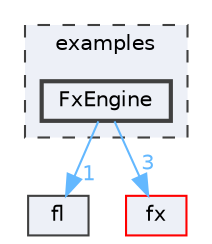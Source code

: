 digraph "/home/runner/work/FastLED/FastLED/examples/FxEngine"
{
 // INTERACTIVE_SVG=YES
 // LATEX_PDF_SIZE
  bgcolor="transparent";
  edge [fontname=Helvetica,fontsize=10,labelfontname=Helvetica,labelfontsize=10];
  node [fontname=Helvetica,fontsize=10,shape=box,height=0.2,width=0.4];
  compound=true
  subgraph clusterdir_d28a4824dc47e487b107a5db32ef43c4 {
    graph [ bgcolor="#edf0f7", pencolor="grey25", label="examples", fontname=Helvetica,fontsize=10 style="filled,dashed", URL="dir_d28a4824dc47e487b107a5db32ef43c4.html",tooltip=""]
  dir_f90c3eb6ccd77e48b7d1ff6955c7dfe1 [label="FxEngine", fillcolor="#edf0f7", color="grey25", style="filled,bold", URL="dir_f90c3eb6ccd77e48b7d1ff6955c7dfe1.html",tooltip=""];
  }
  dir_4d1829fa9bd13d7db71e765b2707b248 [label="fl", fillcolor="#edf0f7", color="grey25", style="filled", URL="dir_4d1829fa9bd13d7db71e765b2707b248.html",tooltip=""];
  dir_acbb946b833f21b16ec30aa21c4c3a72 [label="fx", fillcolor="#edf0f7", color="red", style="filled", URL="dir_acbb946b833f21b16ec30aa21c4c3a72.html",tooltip=""];
  dir_f90c3eb6ccd77e48b7d1ff6955c7dfe1->dir_4d1829fa9bd13d7db71e765b2707b248 [headlabel="1", labeldistance=1.5 headhref="dir_000047_000042.html" href="dir_000047_000042.html" color="steelblue1" fontcolor="steelblue1"];
  dir_f90c3eb6ccd77e48b7d1ff6955c7dfe1->dir_acbb946b833f21b16ec30aa21c4c3a72 [headlabel="3", labeldistance=1.5 headhref="dir_000047_000044.html" href="dir_000047_000044.html" color="steelblue1" fontcolor="steelblue1"];
}
